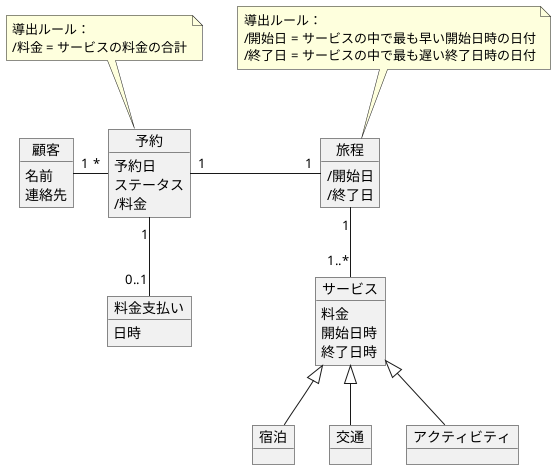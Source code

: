 @startuml 旅行予約のモデル
object 顧客 {
  名前
  連絡先
}
object 予約 {
  予約日
  ステータス
  /料金
}
note top: 導出ルール：\n/料金 = サービスの料金の合計

object 料金支払い {
  日時
}

object 旅程 {
  /開始日
  /終了日
}
note top: 導出ルール：\n/開始日 = サービスの中で最も早い開始日時の日付\n/終了日 = サービスの中で最も遅い終了日時の日付

object サービス {
  料金
  開始日時
  終了日時
}
object 宿泊
object 交通
object アクティビティ

顧客 "1" - "*" 予約
予約 "1" -- "0..1" 料金支払い
予約 "1" - "1" 旅程
旅程 "1" -- "1..*" サービス

サービス <|-- 宿泊
サービス <|-- 交通
サービス <|-- アクティビティ

@enduml
